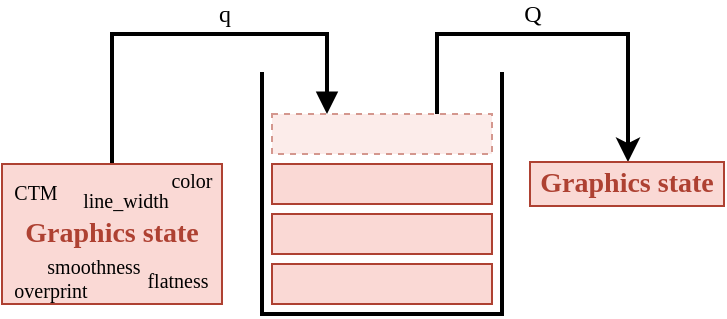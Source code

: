 <mxfile version="21.2.1" type="device">
  <diagram name="Stránka-1" id="SFIijNfUS502Z5hTTihi">
    <mxGraphModel dx="1036" dy="606" grid="0" gridSize="10" guides="1" tooltips="1" connect="1" arrows="1" fold="1" page="1" pageScale="1" pageWidth="827" pageHeight="1169" math="0" shadow="0">
      <root>
        <mxCell id="0" />
        <mxCell id="1" parent="0" />
        <mxCell id="ComRJ3yy2TkKSWd3M_Af-1" value="" style="shape=partialRectangle;whiteSpace=wrap;html=1;bottom=1;right=1;left=1;top=0;fillColor=none;routingCenterX=-0.5;strokeWidth=2;" parent="1" vertex="1">
          <mxGeometry x="200" y="310" width="120" height="120" as="geometry" />
        </mxCell>
        <mxCell id="ComRJ3yy2TkKSWd3M_Af-7" style="rounded=0;orthogonalLoop=1;jettySize=auto;html=1;exitX=0.5;exitY=0;exitDx=0;exitDy=0;entryX=0.25;entryY=0;entryDx=0;entryDy=0;endArrow=block;endFill=1;edgeStyle=orthogonalEdgeStyle;strokeWidth=2;" parent="1" source="ComRJ3yy2TkKSWd3M_Af-2" target="ComRJ3yy2TkKSWd3M_Af-6" edge="1">
          <mxGeometry relative="1" as="geometry">
            <Array as="points">
              <mxPoint x="125" y="290" />
              <mxPoint x="232" y="290" />
            </Array>
          </mxGeometry>
        </mxCell>
        <mxCell id="ComRJ3yy2TkKSWd3M_Af-11" value="q" style="edgeLabel;html=1;align=center;verticalAlign=middle;resizable=0;points=[];fontFamily=Lucida Console;fontSize=12;labelBackgroundColor=none;" parent="ComRJ3yy2TkKSWd3M_Af-7" vertex="1" connectable="0">
          <mxGeometry x="-0.027" y="1" relative="1" as="geometry">
            <mxPoint x="17" y="-9" as="offset" />
          </mxGeometry>
        </mxCell>
        <mxCell id="ComRJ3yy2TkKSWd3M_Af-2" value="Graphics state" style="rounded=0;whiteSpace=wrap;html=1;fontFamily=Times New Roman;fontStyle=1;fontSize=14;fillColor=#fad9d5;strokeColor=#ae4132;fontColor=#ae4132;labelBorderColor=none;labelBackgroundColor=none;" parent="1" vertex="1">
          <mxGeometry x="70" y="355" width="110" height="70" as="geometry" />
        </mxCell>
        <mxCell id="ComRJ3yy2TkKSWd3M_Af-3" value="" style="rounded=0;whiteSpace=wrap;html=1;fillColor=#fad9d5;strokeColor=#ae4132;" parent="1" vertex="1">
          <mxGeometry x="205" y="405" width="110" height="20" as="geometry" />
        </mxCell>
        <mxCell id="ComRJ3yy2TkKSWd3M_Af-4" value="" style="rounded=0;whiteSpace=wrap;html=1;fillColor=#fad9d5;strokeColor=#ae4132;" parent="1" vertex="1">
          <mxGeometry x="205" y="380" width="110" height="20" as="geometry" />
        </mxCell>
        <mxCell id="ComRJ3yy2TkKSWd3M_Af-5" value="" style="rounded=0;whiteSpace=wrap;html=1;fillColor=#fad9d5;strokeColor=#ae4132;" parent="1" vertex="1">
          <mxGeometry x="205" y="355" width="110" height="20" as="geometry" />
        </mxCell>
        <mxCell id="ComRJ3yy2TkKSWd3M_Af-8" style="edgeStyle=orthogonalEdgeStyle;rounded=0;orthogonalLoop=1;jettySize=auto;html=1;exitX=0.75;exitY=0;exitDx=0;exitDy=0;strokeWidth=2;entryX=0.5;entryY=0;entryDx=0;entryDy=0;" parent="1" source="ComRJ3yy2TkKSWd3M_Af-6" target="ComRJ3yy2TkKSWd3M_Af-17" edge="1">
          <mxGeometry relative="1" as="geometry">
            <mxPoint x="360" y="350" as="targetPoint" />
            <Array as="points">
              <mxPoint x="288" y="290" />
              <mxPoint x="383" y="290" />
              <mxPoint x="383" y="354" />
            </Array>
          </mxGeometry>
        </mxCell>
        <mxCell id="ComRJ3yy2TkKSWd3M_Af-12" value="Q" style="edgeLabel;html=1;align=center;verticalAlign=middle;resizable=0;points=[];fontFamily=Lucida Console;fontSize=12;labelBackgroundColor=none;" parent="ComRJ3yy2TkKSWd3M_Af-8" vertex="1" connectable="0">
          <mxGeometry x="-0.06" y="2" relative="1" as="geometry">
            <mxPoint x="-7" y="-8" as="offset" />
          </mxGeometry>
        </mxCell>
        <mxCell id="ComRJ3yy2TkKSWd3M_Af-6" value="" style="rounded=0;whiteSpace=wrap;html=1;fillColor=#fcecea;strokeColor=#d4978e;dashed=1;" parent="1" vertex="1">
          <mxGeometry x="205" y="330" width="110" height="20" as="geometry" />
        </mxCell>
        <mxCell id="ComRJ3yy2TkKSWd3M_Af-9" value="color" style="text;html=1;strokeColor=none;fillColor=none;align=center;verticalAlign=middle;whiteSpace=wrap;rounded=0;fontSize=10;fontFamily=Times New Roman;" parent="1" vertex="1">
          <mxGeometry x="152" y="357" width="26" height="11" as="geometry" />
        </mxCell>
        <mxCell id="ComRJ3yy2TkKSWd3M_Af-10" value="CTM" style="text;html=1;strokeColor=none;fillColor=none;align=center;verticalAlign=middle;whiteSpace=wrap;rounded=0;fontFamily=Times New Roman;fontSize=10;" parent="1" vertex="1">
          <mxGeometry x="72" y="361" width="30" height="15" as="geometry" />
        </mxCell>
        <mxCell id="ComRJ3yy2TkKSWd3M_Af-13" value="overprint" style="text;html=1;strokeColor=none;fillColor=none;align=center;verticalAlign=middle;whiteSpace=wrap;rounded=0;fontFamily=Times New Roman;fontSize=10;" parent="1" vertex="1">
          <mxGeometry x="75" y="410" width="39" height="15" as="geometry" />
        </mxCell>
        <mxCell id="ComRJ3yy2TkKSWd3M_Af-14" value="flatness" style="text;html=1;strokeColor=none;fillColor=none;align=center;verticalAlign=middle;whiteSpace=wrap;rounded=0;fontFamily=Times New Roman;fontSize=10;" parent="1" vertex="1">
          <mxGeometry x="141" y="405" width="34" height="15" as="geometry" />
        </mxCell>
        <mxCell id="ComRJ3yy2TkKSWd3M_Af-15" value="smoothness" style="text;html=1;strokeColor=none;fillColor=none;align=center;verticalAlign=middle;whiteSpace=wrap;rounded=0;fontFamily=Times New Roman;fontSize=10;" parent="1" vertex="1">
          <mxGeometry x="91" y="398" width="50" height="15" as="geometry" />
        </mxCell>
        <mxCell id="ComRJ3yy2TkKSWd3M_Af-16" value="line_width" style="text;html=1;strokeColor=none;fillColor=none;align=center;verticalAlign=middle;whiteSpace=wrap;rounded=0;fontFamily=Times New Roman;fontSize=10;" parent="1" vertex="1">
          <mxGeometry x="107" y="365" width="50" height="15" as="geometry" />
        </mxCell>
        <mxCell id="ComRJ3yy2TkKSWd3M_Af-17" value="Graphics state" style="rounded=0;whiteSpace=wrap;html=1;fontFamily=Times New Roman;fontStyle=1;fontSize=14;fillColor=#fad9d5;strokeColor=#ae4132;fontColor=#ae4132;labelBorderColor=none;labelBackgroundColor=none;" parent="1" vertex="1">
          <mxGeometry x="334" y="354" width="97" height="22" as="geometry" />
        </mxCell>
      </root>
    </mxGraphModel>
  </diagram>
</mxfile>
